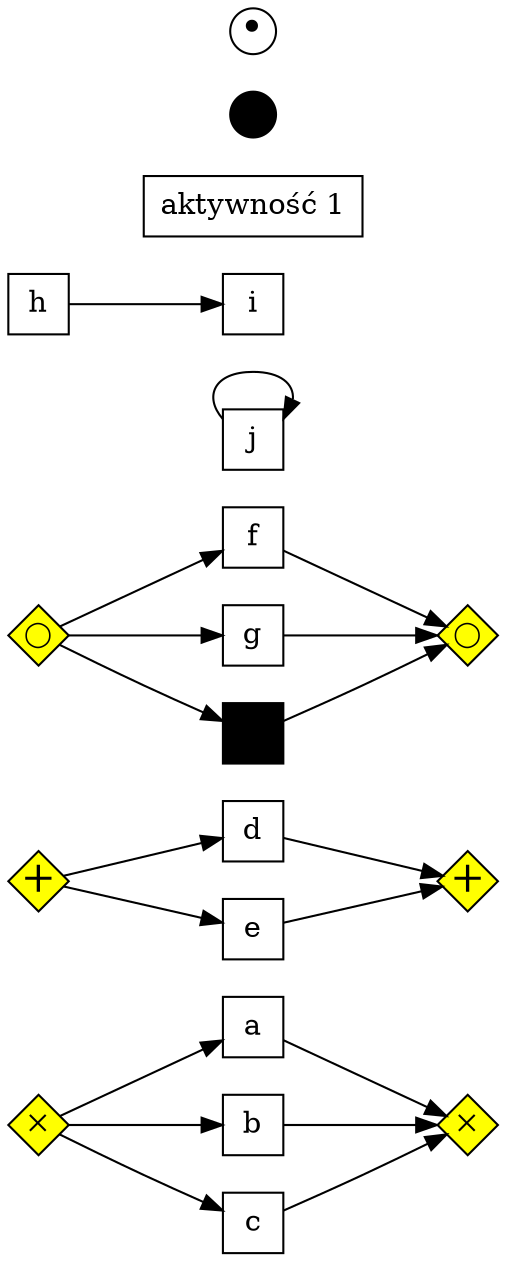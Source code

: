 digraph G {
  rankdir=LR;
  subgraph xorgate {
    node [shape=diamond,fixedsize=true,width=.4,height=.4,label=<&#x2715;>,fontsize=12,style=filled,fillcolor=yellow]
    x1; x2;
  }
  subgraph andgate {
    node [shape=diamond,fixedsize=true,width=.4,height=.4 label=<&#43;>,fontsize=20,style=filled,fillcolor=yellow]
    a1; a2;
  }
  subgraph optgate {
    node [shape=diamond,fixedsize=true,width=.4,height=.4,label=<&#9711;>,fontsize=12,style=filled,fillcolor=yellow]
    o1; o2;
  }
  subgraph transitions {
    node [shape=rect,height=0.4,width=.4];
    j;
    h;
    i;
    f;
    g;
    a;
    b;
    c;
    d;
    e;
    k[label="aktywność 1"];
  }
  subgraph skip {
    node [shape=rect,label="",height=0.4,width=.4,style=filled,fillcolor=black];
    s1
  }
  subgraph place {
    node [shape=circle,fixedsize=true,label="",height=.3,width=.3];
    out [style=filled,fillcolor=black];
    in [label="&bull;", fontsize=20];
  }

  # align horizontally
  x1->a->x2;
  x1->b->x2;
  x1->c->x2;
  a1->d->a2;
  a1->e->a2;
  o1->f->o2;
  o1->g->o2;
  o1->s1->o2;
  h->i;
  j->j;

  # align vertically
  {rank=same; a;b;c;d;e;f;g;in;out;j;k;}
}